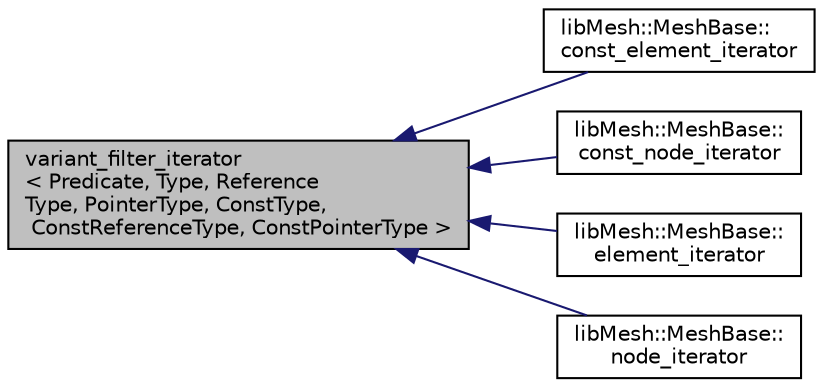 digraph "variant_filter_iterator&lt; Predicate, Type, ReferenceType, PointerType, ConstType, ConstReferenceType, ConstPointerType &gt;"
{
 // INTERACTIVE_SVG=YES
  edge [fontname="Helvetica",fontsize="10",labelfontname="Helvetica",labelfontsize="10"];
  node [fontname="Helvetica",fontsize="10",shape=record];
  rankdir="LR";
  Node1 [label="variant_filter_iterator\l\< Predicate, Type, Reference\lType, PointerType, ConstType,\l ConstReferenceType, ConstPointerType \>",height=0.2,width=0.4,color="black", fillcolor="grey75", style="filled" fontcolor="black"];
  Node1 -> Node2 [dir="back",color="midnightblue",fontsize="10",style="solid",fontname="Helvetica"];
  Node2 [label="libMesh::MeshBase::\lconst_element_iterator",height=0.2,width=0.4,color="black", fillcolor="white", style="filled",URL="$structlibMesh_1_1MeshBase_1_1const__element__iterator.html",tooltip="The definition of the const_element_iterator struct. "];
  Node1 -> Node3 [dir="back",color="midnightblue",fontsize="10",style="solid",fontname="Helvetica"];
  Node3 [label="libMesh::MeshBase::\lconst_node_iterator",height=0.2,width=0.4,color="black", fillcolor="white", style="filled",URL="$structlibMesh_1_1MeshBase_1_1const__node__iterator.html",tooltip="The definition of the const_node_iterator struct. "];
  Node1 -> Node4 [dir="back",color="midnightblue",fontsize="10",style="solid",fontname="Helvetica"];
  Node4 [label="libMesh::MeshBase::\lelement_iterator",height=0.2,width=0.4,color="black", fillcolor="white", style="filled",URL="$structlibMesh_1_1MeshBase_1_1element__iterator.html",tooltip="The definition of the element_iterator struct. "];
  Node1 -> Node5 [dir="back",color="midnightblue",fontsize="10",style="solid",fontname="Helvetica"];
  Node5 [label="libMesh::MeshBase::\lnode_iterator",height=0.2,width=0.4,color="black", fillcolor="white", style="filled",URL="$structlibMesh_1_1MeshBase_1_1node__iterator.html",tooltip="The definition of the node_iterator struct. "];
}
